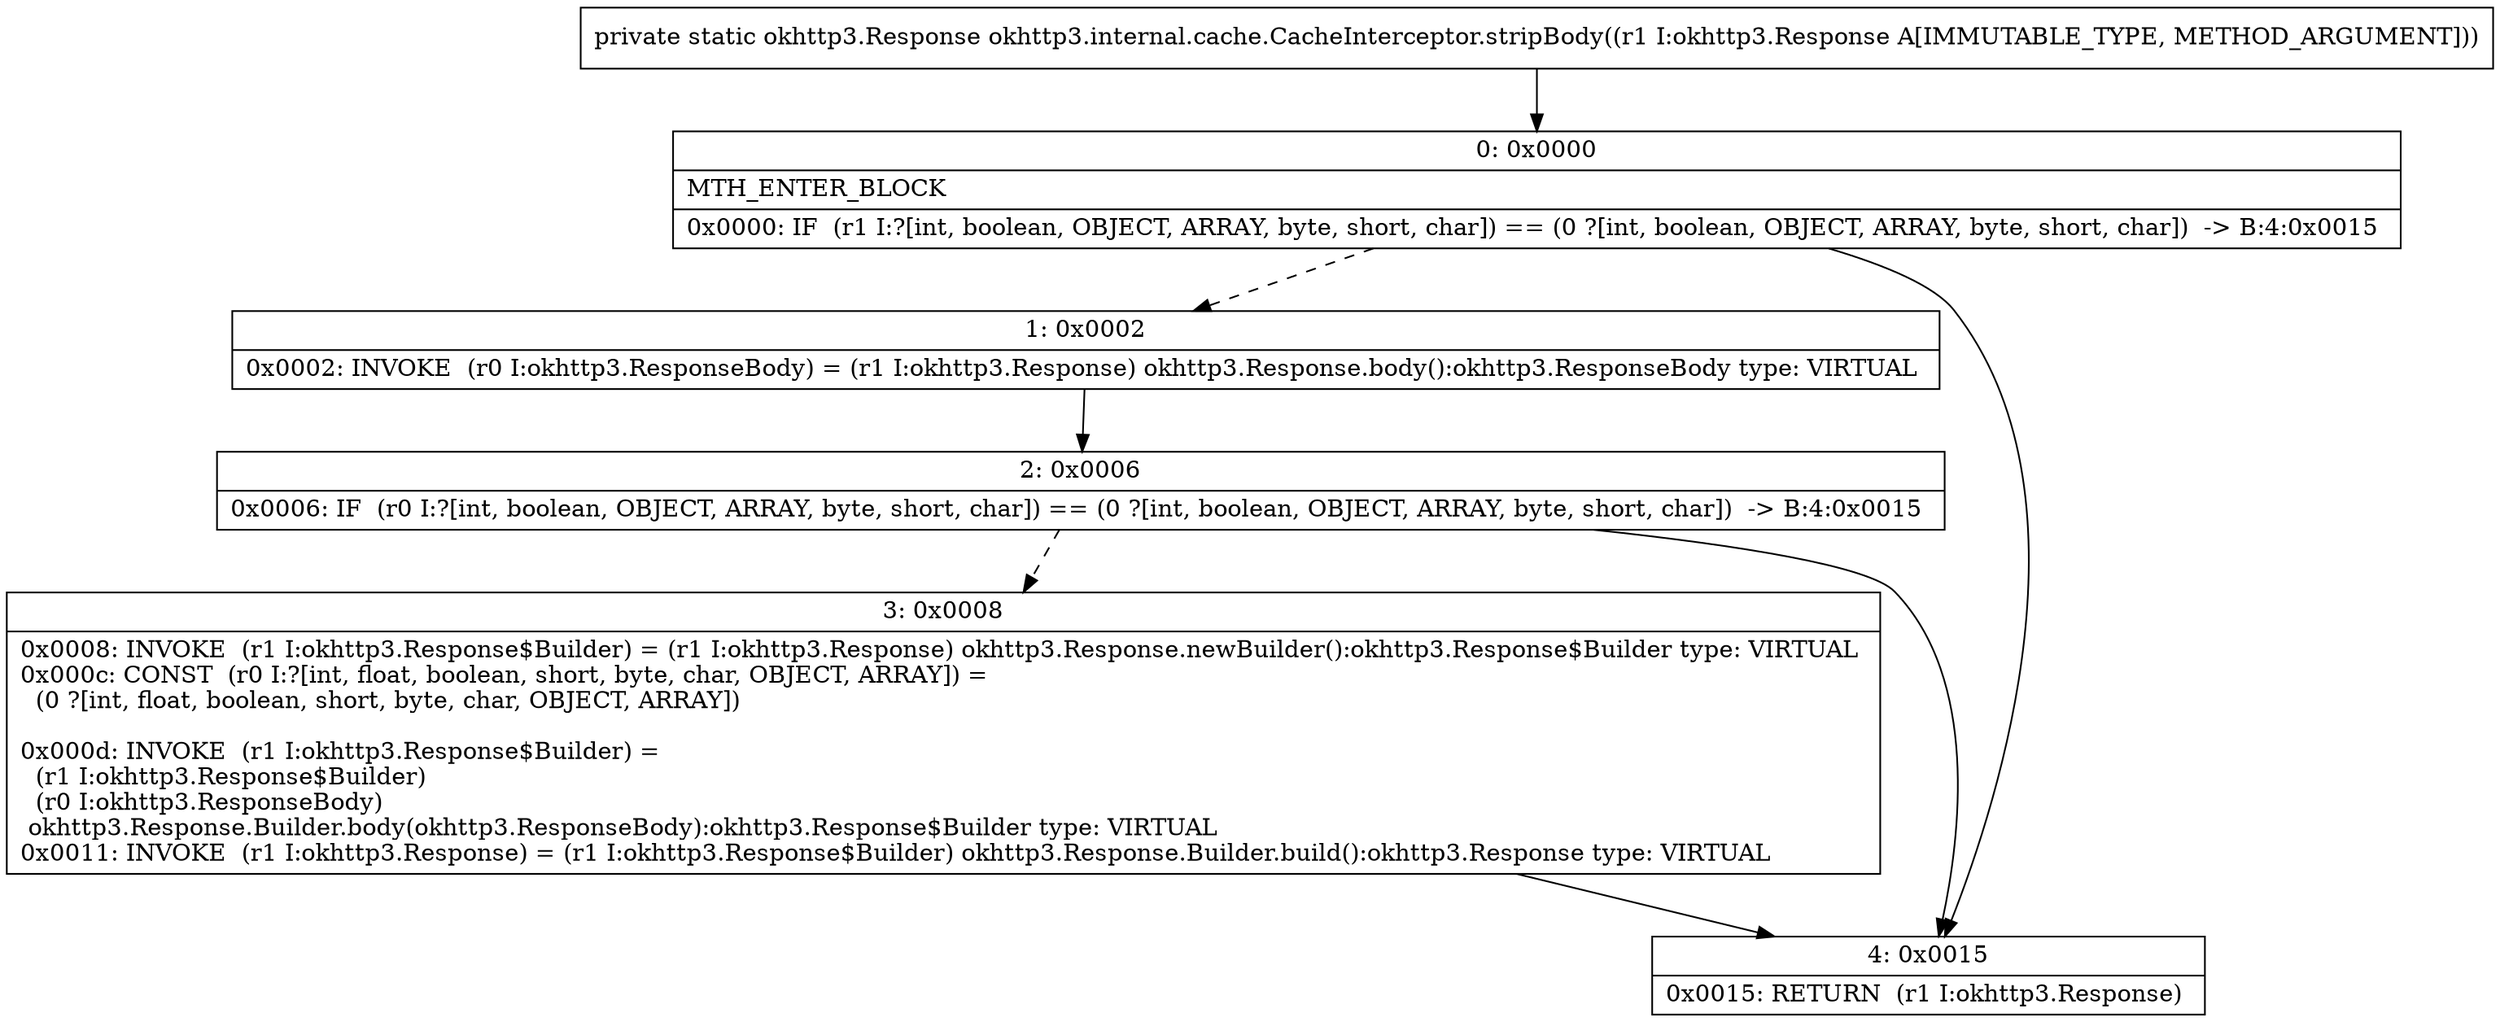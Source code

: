 digraph "CFG forokhttp3.internal.cache.CacheInterceptor.stripBody(Lokhttp3\/Response;)Lokhttp3\/Response;" {
Node_0 [shape=record,label="{0\:\ 0x0000|MTH_ENTER_BLOCK\l|0x0000: IF  (r1 I:?[int, boolean, OBJECT, ARRAY, byte, short, char]) == (0 ?[int, boolean, OBJECT, ARRAY, byte, short, char])  \-\> B:4:0x0015 \l}"];
Node_1 [shape=record,label="{1\:\ 0x0002|0x0002: INVOKE  (r0 I:okhttp3.ResponseBody) = (r1 I:okhttp3.Response) okhttp3.Response.body():okhttp3.ResponseBody type: VIRTUAL \l}"];
Node_2 [shape=record,label="{2\:\ 0x0006|0x0006: IF  (r0 I:?[int, boolean, OBJECT, ARRAY, byte, short, char]) == (0 ?[int, boolean, OBJECT, ARRAY, byte, short, char])  \-\> B:4:0x0015 \l}"];
Node_3 [shape=record,label="{3\:\ 0x0008|0x0008: INVOKE  (r1 I:okhttp3.Response$Builder) = (r1 I:okhttp3.Response) okhttp3.Response.newBuilder():okhttp3.Response$Builder type: VIRTUAL \l0x000c: CONST  (r0 I:?[int, float, boolean, short, byte, char, OBJECT, ARRAY]) = \l  (0 ?[int, float, boolean, short, byte, char, OBJECT, ARRAY])\l \l0x000d: INVOKE  (r1 I:okhttp3.Response$Builder) = \l  (r1 I:okhttp3.Response$Builder)\l  (r0 I:okhttp3.ResponseBody)\l okhttp3.Response.Builder.body(okhttp3.ResponseBody):okhttp3.Response$Builder type: VIRTUAL \l0x0011: INVOKE  (r1 I:okhttp3.Response) = (r1 I:okhttp3.Response$Builder) okhttp3.Response.Builder.build():okhttp3.Response type: VIRTUAL \l}"];
Node_4 [shape=record,label="{4\:\ 0x0015|0x0015: RETURN  (r1 I:okhttp3.Response) \l}"];
MethodNode[shape=record,label="{private static okhttp3.Response okhttp3.internal.cache.CacheInterceptor.stripBody((r1 I:okhttp3.Response A[IMMUTABLE_TYPE, METHOD_ARGUMENT])) }"];
MethodNode -> Node_0;
Node_0 -> Node_1[style=dashed];
Node_0 -> Node_4;
Node_1 -> Node_2;
Node_2 -> Node_3[style=dashed];
Node_2 -> Node_4;
Node_3 -> Node_4;
}

